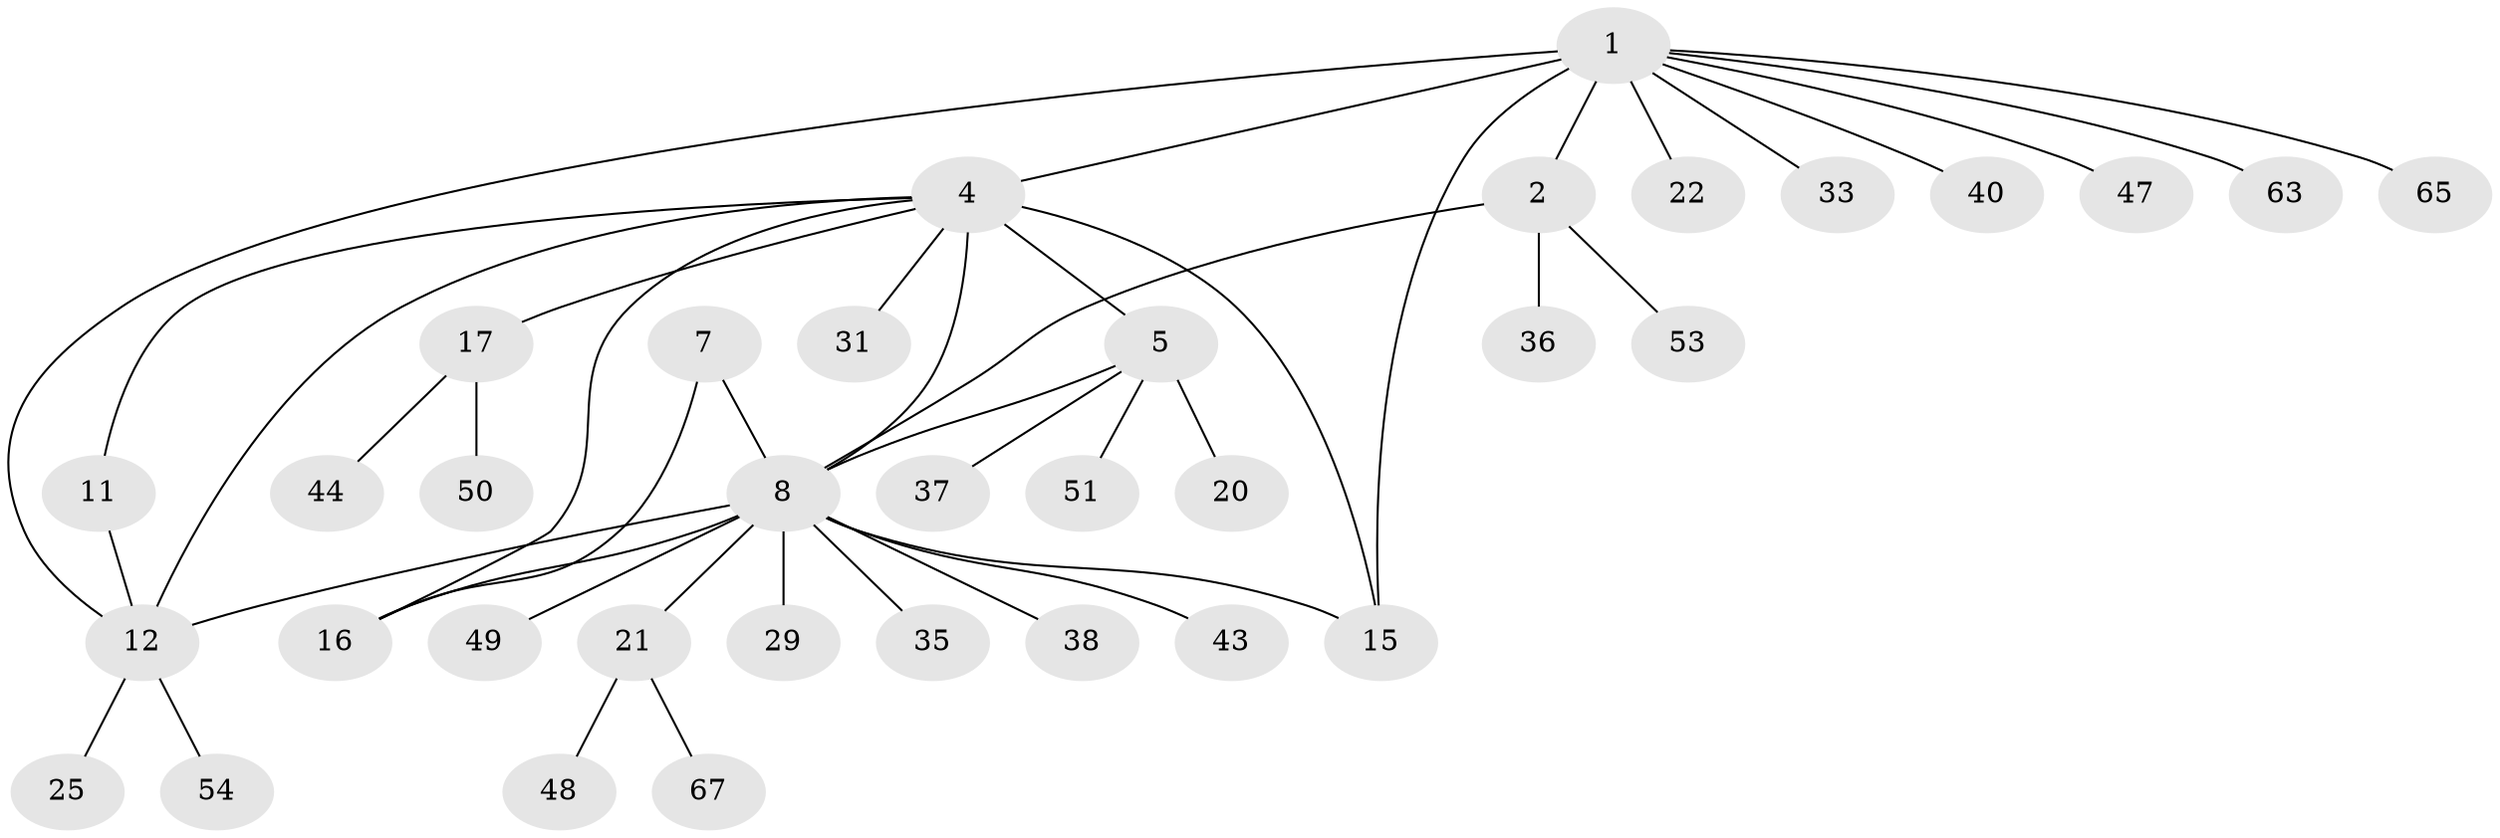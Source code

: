 // original degree distribution, {7: 0.04225352112676056, 5: 0.028169014084507043, 6: 0.09859154929577464, 3: 0.04225352112676056, 4: 0.056338028169014086, 9: 0.014084507042253521, 2: 0.16901408450704225, 1: 0.5492957746478874}
// Generated by graph-tools (version 1.1) at 2025/15/03/09/25 04:15:43]
// undirected, 35 vertices, 43 edges
graph export_dot {
graph [start="1"]
  node [color=gray90,style=filled];
  1 [super="+3"];
  2;
  4 [super="+57+6+39+24"];
  5;
  7 [super="+41"];
  8 [super="+9+13+45"];
  11 [super="+27+34"];
  12 [super="+23"];
  15;
  16 [super="+28"];
  17 [super="+18"];
  20 [super="+32"];
  21 [super="+42"];
  22;
  25;
  29 [super="+30"];
  31;
  33;
  35;
  36;
  37;
  38 [super="+71"];
  40 [super="+55"];
  43;
  44 [super="+61"];
  47;
  48;
  49;
  50;
  51;
  53;
  54 [super="+66"];
  63;
  65;
  67;
  1 -- 2 [weight=2];
  1 -- 15;
  1 -- 22;
  1 -- 65;
  1 -- 4 [weight=2];
  1 -- 33;
  1 -- 40;
  1 -- 63;
  1 -- 47;
  1 -- 12;
  2 -- 8;
  2 -- 36;
  2 -- 53;
  4 -- 5 [weight=2];
  4 -- 17;
  4 -- 8 [weight=2];
  4 -- 11;
  4 -- 12;
  4 -- 15;
  4 -- 16;
  4 -- 31;
  5 -- 20;
  5 -- 37;
  5 -- 51;
  5 -- 8;
  7 -- 8 [weight=2];
  7 -- 16;
  8 -- 16;
  8 -- 43;
  8 -- 35;
  8 -- 38;
  8 -- 12;
  8 -- 15 [weight=2];
  8 -- 49;
  8 -- 21;
  8 -- 29;
  11 -- 12;
  12 -- 25;
  12 -- 54;
  17 -- 50;
  17 -- 44;
  21 -- 48;
  21 -- 67;
}
